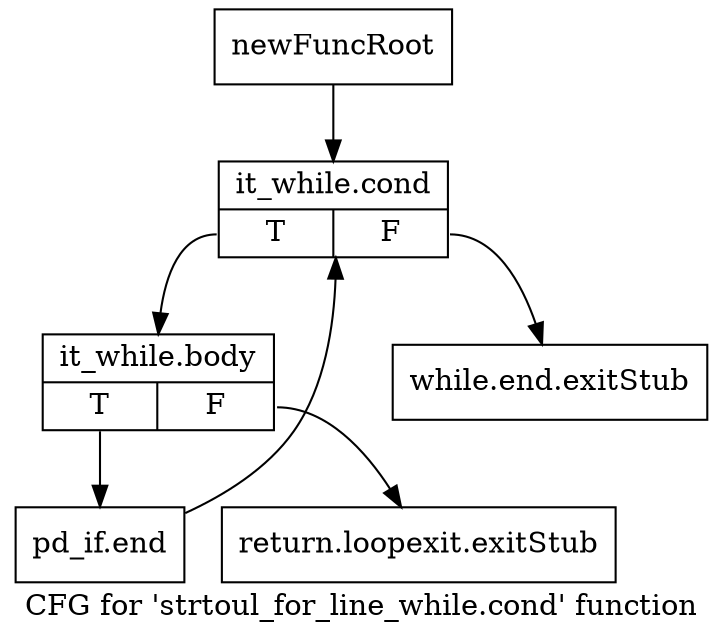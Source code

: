 digraph "CFG for 'strtoul_for_line_while.cond' function" {
	label="CFG for 'strtoul_for_line_while.cond' function";

	Node0xa1f11d0 [shape=record,label="{newFuncRoot}"];
	Node0xa1f11d0 -> Node0xa1f12c0;
	Node0xa1f1220 [shape=record,label="{while.end.exitStub}"];
	Node0xa1f1270 [shape=record,label="{return.loopexit.exitStub}"];
	Node0xa1f12c0 [shape=record,label="{it_while.cond|{<s0>T|<s1>F}}"];
	Node0xa1f12c0:s0 -> Node0xa1f1310;
	Node0xa1f12c0:s1 -> Node0xa1f1220;
	Node0xa1f1310 [shape=record,label="{it_while.body|{<s0>T|<s1>F}}"];
	Node0xa1f1310:s0 -> Node0xa1f1360;
	Node0xa1f1310:s1 -> Node0xa1f1270;
	Node0xa1f1360 [shape=record,label="{pd_if.end}"];
	Node0xa1f1360 -> Node0xa1f12c0;
}
